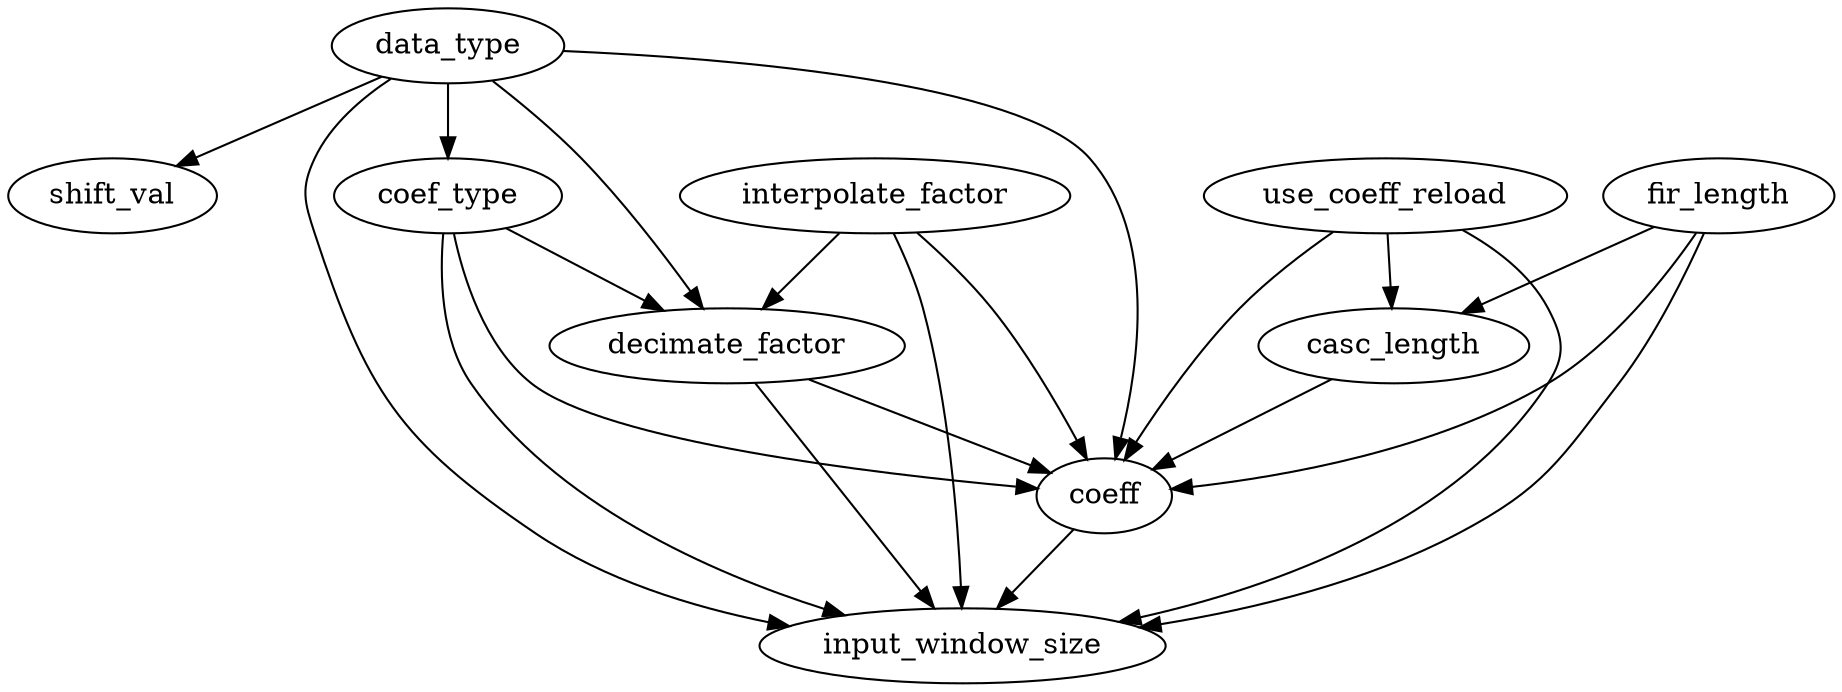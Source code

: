 digraph G {
use_coeff_reload -> casc_length;
fir_length -> casc_length;
data_type -> coef_type;
data_type -> shift_val;
data_type -> decimate_factor;
coef_type -> decimate_factor;
interpolate_factor -> decimate_factor;
use_coeff_reload -> coeff;
coef_type -> coeff;
fir_length -> coeff;
data_type -> coeff;
casc_length -> coeff;
decimate_factor -> coeff;
interpolate_factor -> coeff;
data_type -> input_window_size;
coef_type -> input_window_size;
use_coeff_reload -> input_window_size;
coeff -> input_window_size;
fir_length -> input_window_size;
decimate_factor -> input_window_size;
interpolate_factor -> input_window_size;
}
